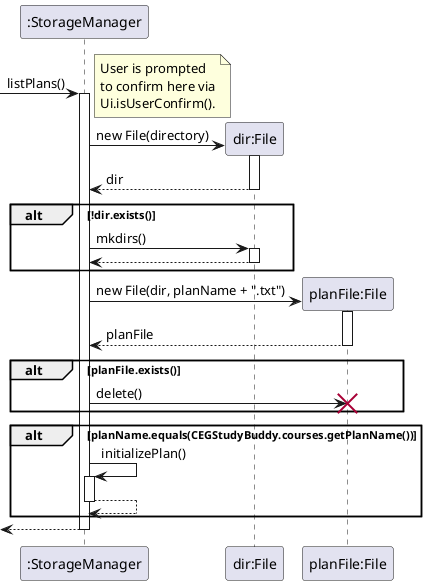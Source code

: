@startuml
'https://plantuml.com/sequence-diagram

[-> ":StorageManager": listPlans()
activate ":StorageManager"

note right
User is prompted
to confirm here via
Ui.isUserConfirm().
end note

":StorageManager" -> "dir:File" **: new File(directory)
activate "dir:File"
"dir:File" --> ":StorageManager": dir
deactivate "dir:File"

alt !dir.exists()
    ":StorageManager" -> "dir:File": mkdirs()
    activate "dir:File"
    "dir:File" --> ":StorageManager"
    deactivate "dir:File"
end

":StorageManager" -> "planFile:File" **: new File(dir, planName + ".txt")
activate "planFile:File"
"planFile:File" --> ":StorageManager": planFile
deactivate "planFile:File"

alt planFile.exists()
    ":StorageManager" -> "planFile:File" !!: delete()
end

alt planName.equals(CEGStudyBuddy.courses.getPlanName())
    ":StorageManager" -> ":StorageManager": initializePlan()
    activate ":StorageManager"
    ":StorageManager" --> ":StorageManager"
    deactivate ":StorageManager"
end

[<-- ":StorageManager"
deactivate ":StorageManager"

@enduml